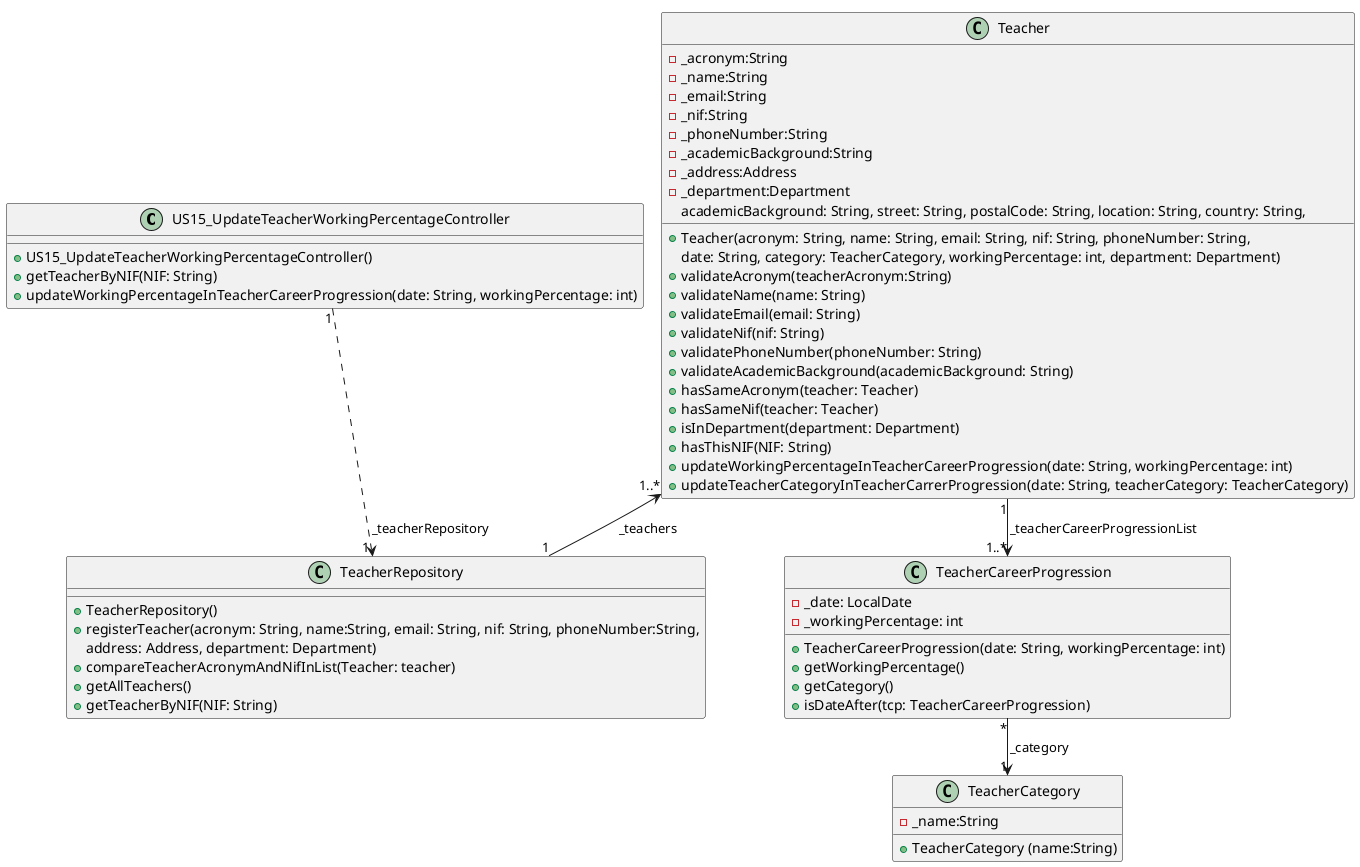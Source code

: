 @startuml

!pragma layout smetana
'left to right direction

class US15_UpdateTeacherWorkingPercentageController {
    +US15_UpdateTeacherWorkingPercentageController()
    +getTeacherByNIF(NIF: String)
    +updateWorkingPercentageInTeacherCareerProgression(date: String, workingPercentage: int)
}

class Teacher {
     -_acronym:String
     -_name:String
     -_email:String
     -_nif:String
     -_phoneNumber:String
     -_academicBackground:String
     -_address:Address
     -_department:Department
     +Teacher(acronym: String, name: String, email: String, nif: String, phoneNumber: String,
     academicBackground: String, street: String, postalCode: String, location: String, country: String,
     date: String, category: TeacherCategory, workingPercentage: int, department: Department)
     +validateAcronym(teacherAcronym:String)
     +validateName(name: String)
     +validateEmail(email: String)
     +validateNif(nif: String)
     +validatePhoneNumber(phoneNumber: String)
     +validateAcademicBackground(academicBackground: String)
     +hasSameAcronym(teacher: Teacher)
     +hasSameNif(teacher: Teacher)
     +isInDepartment(department: Department)
     +hasThisNIF(NIF: String)
     +updateWorkingPercentageInTeacherCareerProgression(date: String, workingPercentage: int)
     +updateTeacherCategoryInTeacherCarrerProgression(date: String, teacherCategory: TeacherCategory)
}

class TeacherCareerProgression {
    -_date: LocalDate
    -_workingPercentage: int
    +TeacherCareerProgression(date: String, workingPercentage: int)
    +getWorkingPercentage()
    +getCategory()
    +isDateAfter(tcp: TeacherCareerProgression)
}

class TeacherRepository {
    +TeacherRepository()
    +registerTeacher(acronym: String, name:String, email: String, nif: String, phoneNumber:String,
                          address: Address, department: Department)
    +compareTeacherAcronymAndNifInList(Teacher: teacher)
    +getAllTeachers()
    +getTeacherByNIF(NIF: String)
}

class TeacherCategory {
    -_name:String
    + TeacherCategory (name:String)
}

US15_UpdateTeacherWorkingPercentageController "1" ..> "1 " TeacherRepository: _teacherRepository
Teacher "1..*" <-- "1" TeacherRepository: _teachers
Teacher "1" --> "1..*" TeacherCareerProgression: _teacherCareerProgressionList
TeacherCareerProgression "*" --> "1" TeacherCategory: _category

@enduml